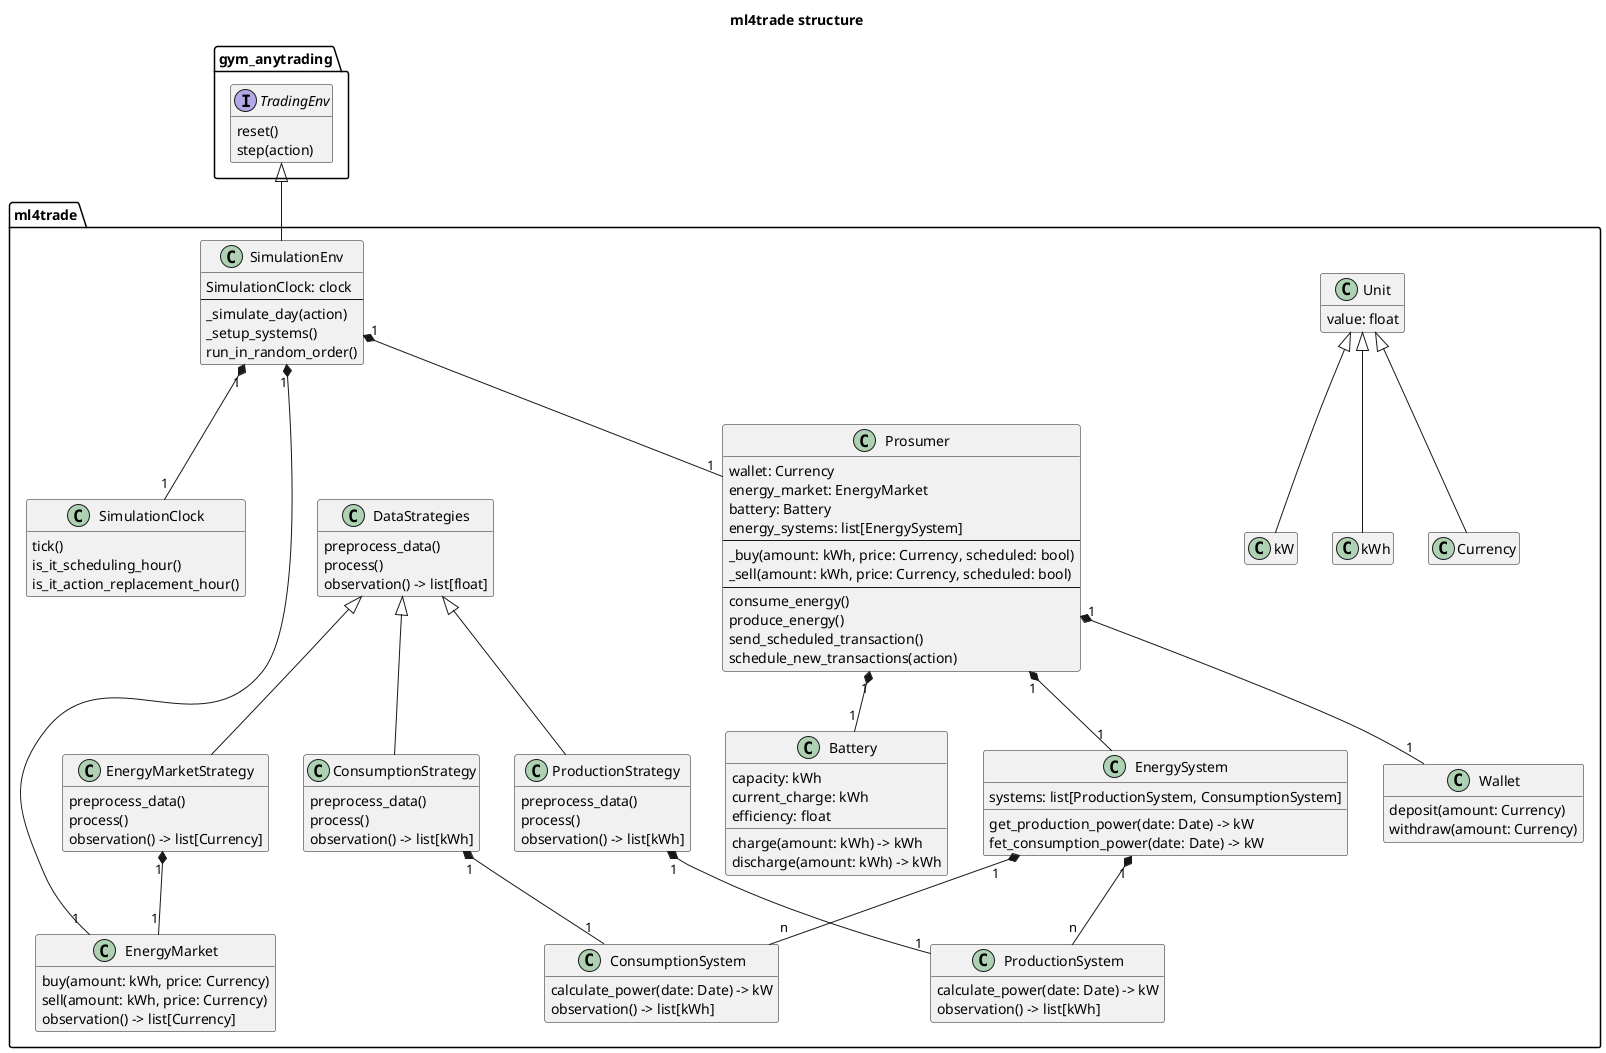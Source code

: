 @startuml

hide empty methods
hide empty fields

title ml4trade structure

interface gym_anytrading.TradingEnv {
  reset()
  step(action)
}

class ml4trade.Unit {
  value: float
}

class ml4trade.kW
class ml4trade.kWh
class ml4trade.Currency

class ml4trade.SimulationEnv {
  SimulationClock: clock
  --
  _simulate_day(action)
  _setup_systems()
  run_in_random_order()
}

class ml4trade.DataStrategies {
  preprocess_data()
  process()
  observation() -> list[float]
}

class ml4trade.ConsumptionStrategy {
  preprocess_data()
  process()
  observation() -> list[kWh]
}

class ml4trade.ProductionStrategy {
  preprocess_data()
  process()
  observation() -> list[kWh]
}

class ml4trade.EnergyMarketStrategy {
  preprocess_data()
  process()
  observation() -> list[Currency]
}

class ml4trade.SimulationClock {
  tick()
  is_it_scheduling_hour()
  is_it_action_replacement_hour()
}

class ml4trade.EnergyMarket {
  buy(amount: kWh, price: Currency)
  sell(amount: kWh, price: Currency)
  observation() -> list[Currency]
}

class ml4trade.Prosumer {
  wallet: Currency
  energy_market: EnergyMarket
  battery: Battery
  energy_systems: list[EnergySystem]
  ---
  _buy(amount: kWh, price: Currency, scheduled: bool)
  _sell(amount: kWh, price: Currency, scheduled: bool)
  ---
  consume_energy()
  produce_energy()
  send_scheduled_transaction()
  schedule_new_transactions(action)
}

class ml4trade.EnergySystem {
  systems: list[ProductionSystem, ConsumptionSystem]

  get_production_power(date: Date) -> kW
  fet_consumption_power(date: Date) -> kW
}

class ml4trade.ProductionSystem {
  calculate_power(date: Date) -> kW
  observation() -> list[kWh]
}
class ml4trade.ConsumptionSystem {
  calculate_power(date: Date) -> kW
  observation() -> list[kWh]
}

class ml4trade.Battery {
  capacity: kWh
  current_charge: kWh
  efficiency: float
  
  charge(amount: kWh) -> kWh
  discharge(amount: kWh) -> kWh
}

class ml4trade.Wallet {
  deposit(amount: Currency)
  withdraw(amount: Currency)
}

ml4trade.Unit <|-- ml4trade.kW
ml4trade.Unit <|-- ml4trade.kWh
ml4trade.Unit <|-- ml4trade.Currency

gym_anytrading.TradingEnv <|-- ml4trade.SimulationEnv
ml4trade.SimulationEnv "1" *-- "1" ml4trade.EnergyMarket
ml4trade.SimulationEnv "1" *-- "1" ml4trade.Prosumer
ml4trade.SimulationEnv "1" *-- "1" ml4trade.SimulationClock
ml4trade.Prosumer "1" *-- "1" ml4trade.Battery
ml4trade.Prosumer "1" *-- "1" ml4trade.EnergySystem
ml4trade.Prosumer "1" *-- "1" ml4trade.Wallet
ml4trade.EnergySystem "1" *-- "n" ml4trade.ProductionSystem
ml4trade.EnergySystem "1" *-- "n" ml4trade.ConsumptionSystem

ml4trade.DataStrategies <|-- ml4trade.ConsumptionStrategy
ml4trade.DataStrategies <|-- ml4trade.ProductionStrategy
ml4trade.DataStrategies <|-- ml4trade.EnergyMarketStrategy
ml4trade.ConsumptionStrategy "1" *-- "1" ml4trade.ConsumptionSystem
ml4trade.ProductionStrategy "1" *-- "1" ml4trade.ProductionSystem
ml4trade.EnergyMarketStrategy "1" *-- "1" ml4trade.EnergyMarket

@enduml
